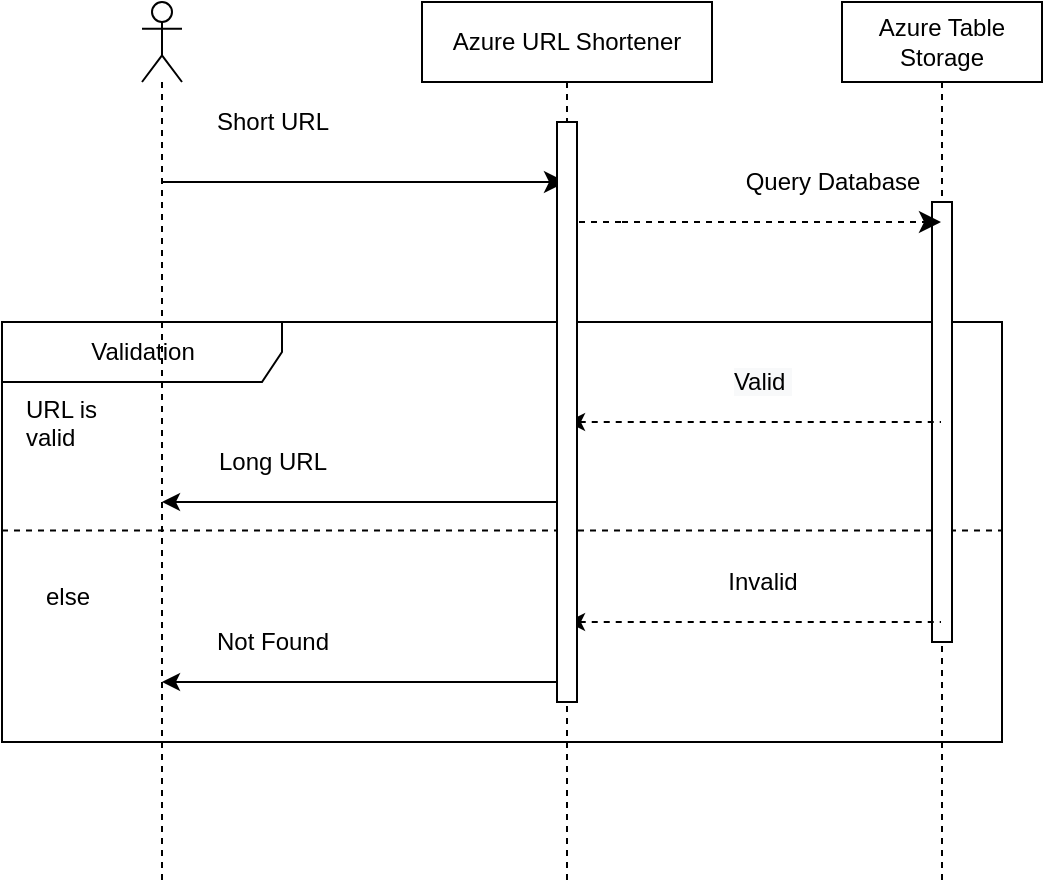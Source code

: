 <mxfile version="15.8.7" type="device"><diagram id="3M3nqs2XMwX9qLEIaEiI" name="Page-1"><mxGraphModel dx="1185" dy="714" grid="1" gridSize="10" guides="1" tooltips="1" connect="1" arrows="1" fold="1" page="1" pageScale="1" pageWidth="850" pageHeight="1100" math="0" shadow="0"><root><mxCell id="0"/><mxCell id="1" parent="0"/><mxCell id="FoGed3IpLqxsEE4yv1fy-79" value="Validation" style="shape=umlFrame;tabWidth=110;tabHeight=30;tabPosition=left;html=1;boundedLbl=1;labelInHeader=1;width=140;height=30;" vertex="1" parent="1"><mxGeometry x="120" y="270" width="500" height="210" as="geometry"/></mxCell><mxCell id="FoGed3IpLqxsEE4yv1fy-80" value="URL is &#10;valid" style="text" vertex="1" parent="FoGed3IpLqxsEE4yv1fy-79"><mxGeometry width="100" height="20" relative="1" as="geometry"><mxPoint x="10" y="30" as="offset"/></mxGeometry></mxCell><mxCell id="FoGed3IpLqxsEE4yv1fy-81" value="else" style="line;strokeWidth=1;dashed=1;labelPosition=center;verticalLabelPosition=bottom;align=left;verticalAlign=top;spacingLeft=20;spacingTop=15;" vertex="1" parent="FoGed3IpLqxsEE4yv1fy-79"><mxGeometry y="100" width="500.0" height="8.4" as="geometry"/></mxCell><mxCell id="FoGed3IpLqxsEE4yv1fy-9" value="" style="shape=umlLifeline;participant=umlActor;perimeter=lifelinePerimeter;whiteSpace=wrap;html=1;container=1;collapsible=0;recursiveResize=0;verticalAlign=top;spacingTop=36;outlineConnect=0;" vertex="1" parent="1"><mxGeometry x="190" y="110" width="20" height="440" as="geometry"/></mxCell><mxCell id="FoGed3IpLqxsEE4yv1fy-10" value="Azure URL Shortener" style="shape=umlLifeline;perimeter=lifelinePerimeter;whiteSpace=wrap;html=1;container=1;collapsible=0;recursiveResize=0;outlineConnect=0;" vertex="1" parent="1"><mxGeometry x="330" y="110" width="145" height="440" as="geometry"/></mxCell><mxCell id="FoGed3IpLqxsEE4yv1fy-11" value="Azure Table Storage" style="shape=umlLifeline;perimeter=lifelinePerimeter;whiteSpace=wrap;html=1;container=1;collapsible=0;recursiveResize=0;outlineConnect=0;" vertex="1" parent="1"><mxGeometry x="540" y="110" width="100" height="440" as="geometry"/></mxCell><mxCell id="FoGed3IpLqxsEE4yv1fy-22" value="Query Database" style="text;html=1;align=center;verticalAlign=middle;resizable=0;points=[];autosize=1;strokeColor=none;fillColor=none;" vertex="1" parent="FoGed3IpLqxsEE4yv1fy-11"><mxGeometry x="-55" y="80" width="100" height="20" as="geometry"/></mxCell><mxCell id="FoGed3IpLqxsEE4yv1fy-102" value="" style="html=1;points=[];perimeter=orthogonalPerimeter;" vertex="1" parent="FoGed3IpLqxsEE4yv1fy-11"><mxGeometry x="45" y="100" width="10" height="220" as="geometry"/></mxCell><mxCell id="FoGed3IpLqxsEE4yv1fy-18" value="Short URL" style="text;html=1;align=center;verticalAlign=middle;resizable=0;points=[];autosize=1;strokeColor=none;fillColor=none;" vertex="1" parent="1"><mxGeometry x="220" y="160" width="70" height="20" as="geometry"/></mxCell><mxCell id="FoGed3IpLqxsEE4yv1fy-43" value="" style="endArrow=none;startArrow=classic;endFill=0;startFill=1;endSize=8;html=1;verticalAlign=bottom;labelBackgroundColor=none;rounded=0;dashed=1;" edge="1" parent="1" source="FoGed3IpLqxsEE4yv1fy-10" target="FoGed3IpLqxsEE4yv1fy-11"><mxGeometry width="160" relative="1" as="geometry"><mxPoint x="410" y="310" as="sourcePoint"/><mxPoint x="570" y="310" as="targetPoint"/><Array as="points"><mxPoint x="490" y="320"/></Array></mxGeometry></mxCell><mxCell id="FoGed3IpLqxsEE4yv1fy-44" value="" style="endArrow=none;startArrow=classic;endFill=0;startFill=1;endSize=8;html=1;verticalAlign=bottom;labelBackgroundColor=none;rounded=0;" edge="1" parent="1" source="FoGed3IpLqxsEE4yv1fy-9" target="FoGed3IpLqxsEE4yv1fy-10"><mxGeometry width="160" relative="1" as="geometry"><mxPoint x="240" y="340" as="sourcePoint"/><mxPoint x="370" y="350" as="targetPoint"/><Array as="points"><mxPoint x="290" y="360"/></Array></mxGeometry></mxCell><mxCell id="FoGed3IpLqxsEE4yv1fy-46" value="Long URL" style="text;html=1;align=center;verticalAlign=middle;resizable=0;points=[];autosize=1;strokeColor=none;fillColor=none;" vertex="1" parent="1"><mxGeometry x="220" y="330" width="70" height="20" as="geometry"/></mxCell><mxCell id="FoGed3IpLqxsEE4yv1fy-51" value="&lt;span style=&quot;color: rgba(0 , 0 , 0 , 0) ; font-family: monospace ; font-size: 0px&quot;&gt;%3CmxGraphModel%3E%3Croot%3E%3CmxCell%20id%3D%220%22%2F%3E%3CmxCell%20id%3D%221%22%20parent%3D%220%22%2F%3E%3CmxCell%20id%3D%222%22%20value%3D%22Invalid%22%20style%3D%22text%3Bhtml%3D1%3Balign%3Dcenter%3BverticalAlign%3Dmiddle%3Bresizable%3D0%3Bpoints%3D%5B%5D%3Bautosize%3D1%3BstrokeColor%3Dnone%3BfillColor%3Dnone%3B%22%20vertex%3D%221%22%20parent%3D%221%22%3E%3CmxGeometry%20x%3D%22555%22%20y%3D%22370%22%20width%3D%2250%22%20height%3D%2220%22%20as%3D%22geometry%22%2F%3E%3C%2FmxCell%3E%3C%2Froot%3E%3C%2FmxGraphModel%3E&lt;/span&gt;" style="text;html=1;align=center;verticalAlign=middle;resizable=0;points=[];autosize=1;strokeColor=none;fillColor=none;" vertex="1" parent="1"><mxGeometry x="465" y="390" width="20" height="20" as="geometry"/></mxCell><mxCell id="FoGed3IpLqxsEE4yv1fy-53" value="Not Found" style="text;html=1;align=center;verticalAlign=middle;resizable=0;points=[];autosize=1;strokeColor=none;fillColor=none;" vertex="1" parent="1"><mxGeometry x="220" y="420" width="70" height="20" as="geometry"/></mxCell><mxCell id="FoGed3IpLqxsEE4yv1fy-19" value="" style="endArrow=classic;startArrow=none;endFill=1;startFill=0;endSize=8;html=1;verticalAlign=bottom;labelBackgroundColor=none;rounded=0;dashed=1;" edge="1" parent="1" target="FoGed3IpLqxsEE4yv1fy-11"><mxGeometry width="160" relative="1" as="geometry"><mxPoint x="430" y="220" as="sourcePoint"/><mxPoint x="545" y="220" as="targetPoint"/><Array as="points"><mxPoint x="430" y="220"/></Array></mxGeometry></mxCell><mxCell id="FoGed3IpLqxsEE4yv1fy-50" value="" style="endArrow=none;startArrow=classic;endFill=0;startFill=1;endSize=8;html=1;verticalAlign=bottom;labelBackgroundColor=none;rounded=0;dashed=1;" edge="1" parent="1" source="FoGed3IpLqxsEE4yv1fy-10" target="FoGed3IpLqxsEE4yv1fy-11"><mxGeometry width="160" relative="1" as="geometry"><mxPoint x="430" y="390" as="sourcePoint"/><mxPoint x="590" y="400" as="targetPoint"/><Array as="points"><mxPoint x="480" y="420"/><mxPoint x="560" y="420"/></Array></mxGeometry></mxCell><mxCell id="FoGed3IpLqxsEE4yv1fy-52" value="" style="endArrow=none;startArrow=classic;endFill=0;startFill=1;endSize=8;html=1;verticalAlign=bottom;labelBackgroundColor=none;rounded=0;" edge="1" parent="1" source="FoGed3IpLqxsEE4yv1fy-9" target="FoGed3IpLqxsEE4yv1fy-10"><mxGeometry width="160" relative="1" as="geometry"><mxPoint x="220" y="420" as="sourcePoint"/><mxPoint x="380" y="420" as="targetPoint"/><Array as="points"><mxPoint x="290" y="450"/></Array></mxGeometry></mxCell><mxCell id="FoGed3IpLqxsEE4yv1fy-74" value="" style="endArrow=none;startArrow=none;endFill=1;startFill=0;endSize=8;html=1;verticalAlign=bottom;labelBackgroundColor=none;rounded=0;dashed=1;" edge="1" parent="1" source="FoGed3IpLqxsEE4yv1fy-10"><mxGeometry width="160" relative="1" as="geometry"><mxPoint x="379.667" y="220" as="sourcePoint"/><mxPoint x="432.083" y="220" as="targetPoint"/><Array as="points"/></mxGeometry></mxCell><mxCell id="FoGed3IpLqxsEE4yv1fy-17" value="" style="endArrow=classic;startArrow=none;endFill=1;startFill=0;endSize=8;html=1;verticalAlign=bottom;labelBackgroundColor=none;rounded=0;" edge="1" parent="1" source="FoGed3IpLqxsEE4yv1fy-100" target="FoGed3IpLqxsEE4yv1fy-10"><mxGeometry width="160" relative="1" as="geometry"><mxPoint x="240" y="190" as="sourcePoint"/><mxPoint x="380" y="190" as="targetPoint"/><Array as="points"><mxPoint x="200" y="200"/></Array></mxGeometry></mxCell><mxCell id="FoGed3IpLqxsEE4yv1fy-99" value="Invalid" style="text;html=1;align=center;verticalAlign=middle;resizable=0;points=[];autosize=1;strokeColor=none;fillColor=none;" vertex="1" parent="1"><mxGeometry x="475" y="390" width="50" height="20" as="geometry"/></mxCell><mxCell id="FoGed3IpLqxsEE4yv1fy-45" value="&#10;&#10;&lt;span style=&quot;color: rgb(0, 0, 0); font-family: helvetica; font-size: 12px; font-style: normal; font-weight: 400; letter-spacing: normal; text-align: center; text-indent: 0px; text-transform: none; word-spacing: 0px; background-color: rgb(248, 249, 250); display: inline; float: none;&quot;&gt;Valid&amp;nbsp;&lt;/span&gt;&#10;&#10;" style="text;html=1;align=center;verticalAlign=middle;resizable=0;points=[];autosize=1;strokeColor=none;fillColor=none;" vertex="1" parent="1"><mxGeometry x="480" y="270" width="40" height="60" as="geometry"/></mxCell><mxCell id="FoGed3IpLqxsEE4yv1fy-100" value="" style="html=1;points=[];perimeter=orthogonalPerimeter;" vertex="1" parent="1"><mxGeometry x="397.5" y="170" width="10" height="290" as="geometry"/></mxCell></root></mxGraphModel></diagram></mxfile>